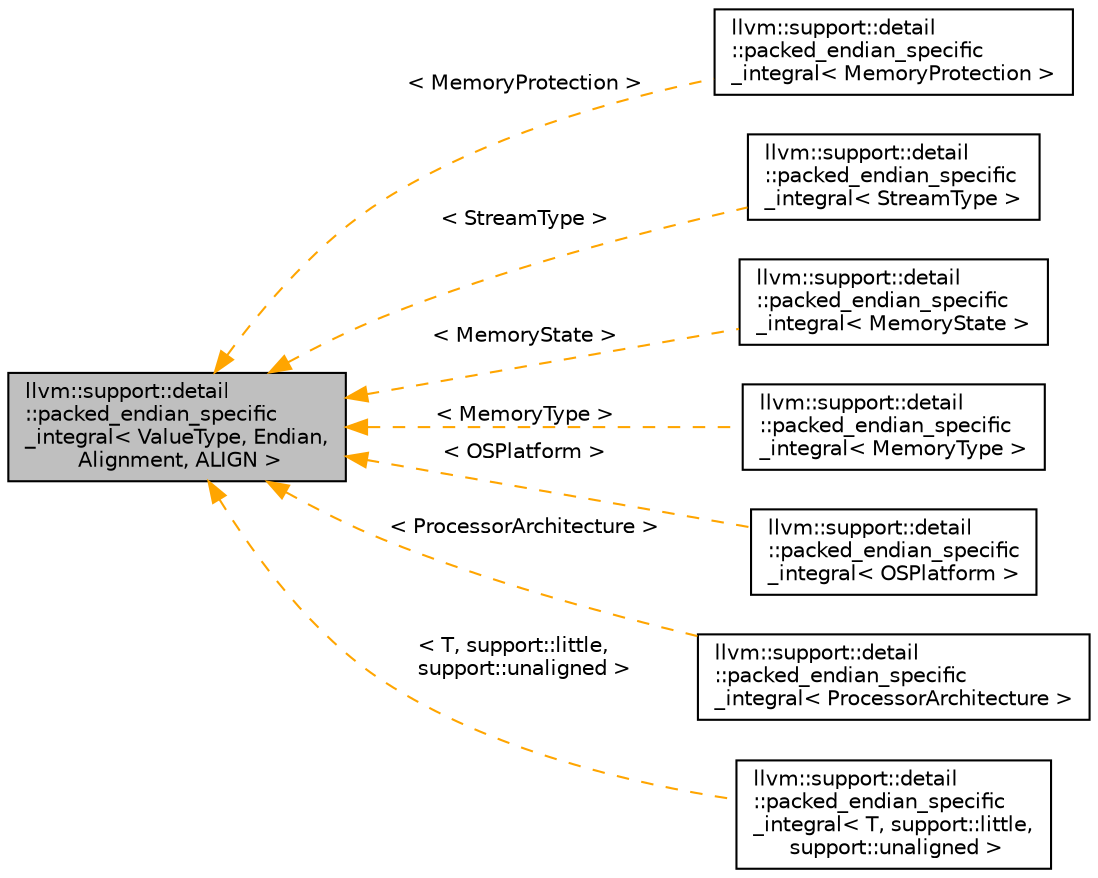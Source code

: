 digraph "llvm::support::detail::packed_endian_specific_integral&lt; ValueType, Endian, Alignment, ALIGN &gt;"
{
 // LATEX_PDF_SIZE
  bgcolor="transparent";
  edge [fontname="Helvetica",fontsize="10",labelfontname="Helvetica",labelfontsize="10"];
  node [fontname="Helvetica",fontsize="10",shape=record];
  rankdir="LR";
  Node1 [label="llvm::support::detail\l::packed_endian_specific\l_integral\< ValueType, Endian,\l Alignment, ALIGN \>",height=0.2,width=0.4,color="black", fillcolor="grey75", style="filled", fontcolor="black",tooltip=" "];
  Node1 -> Node2 [dir="back",color="orange",fontsize="10",style="dashed",label=" \< MemoryProtection \>" ,fontname="Helvetica"];
  Node2 [label="llvm::support::detail\l::packed_endian_specific\l_integral\< MemoryProtection \>",height=0.2,width=0.4,color="black",URL="$structllvm_1_1support_1_1detail_1_1packed__endian__specific__integral.html",tooltip=" "];
  Node1 -> Node3 [dir="back",color="orange",fontsize="10",style="dashed",label=" \< StreamType \>" ,fontname="Helvetica"];
  Node3 [label="llvm::support::detail\l::packed_endian_specific\l_integral\< StreamType \>",height=0.2,width=0.4,color="black",URL="$structllvm_1_1support_1_1detail_1_1packed__endian__specific__integral.html",tooltip=" "];
  Node1 -> Node4 [dir="back",color="orange",fontsize="10",style="dashed",label=" \< MemoryState \>" ,fontname="Helvetica"];
  Node4 [label="llvm::support::detail\l::packed_endian_specific\l_integral\< MemoryState \>",height=0.2,width=0.4,color="black",URL="$structllvm_1_1support_1_1detail_1_1packed__endian__specific__integral.html",tooltip=" "];
  Node1 -> Node5 [dir="back",color="orange",fontsize="10",style="dashed",label=" \< MemoryType \>" ,fontname="Helvetica"];
  Node5 [label="llvm::support::detail\l::packed_endian_specific\l_integral\< MemoryType \>",height=0.2,width=0.4,color="black",URL="$structllvm_1_1support_1_1detail_1_1packed__endian__specific__integral.html",tooltip=" "];
  Node1 -> Node6 [dir="back",color="orange",fontsize="10",style="dashed",label=" \< OSPlatform \>" ,fontname="Helvetica"];
  Node6 [label="llvm::support::detail\l::packed_endian_specific\l_integral\< OSPlatform \>",height=0.2,width=0.4,color="black",URL="$structllvm_1_1support_1_1detail_1_1packed__endian__specific__integral.html",tooltip=" "];
  Node1 -> Node7 [dir="back",color="orange",fontsize="10",style="dashed",label=" \< ProcessorArchitecture \>" ,fontname="Helvetica"];
  Node7 [label="llvm::support::detail\l::packed_endian_specific\l_integral\< ProcessorArchitecture \>",height=0.2,width=0.4,color="black",URL="$structllvm_1_1support_1_1detail_1_1packed__endian__specific__integral.html",tooltip=" "];
  Node1 -> Node8 [dir="back",color="orange",fontsize="10",style="dashed",label=" \< T, support::little,\l support::unaligned \>" ,fontname="Helvetica"];
  Node8 [label="llvm::support::detail\l::packed_endian_specific\l_integral\< T, support::little,\l support::unaligned \>",height=0.2,width=0.4,color="black",URL="$structllvm_1_1support_1_1detail_1_1packed__endian__specific__integral.html",tooltip=" "];
}
